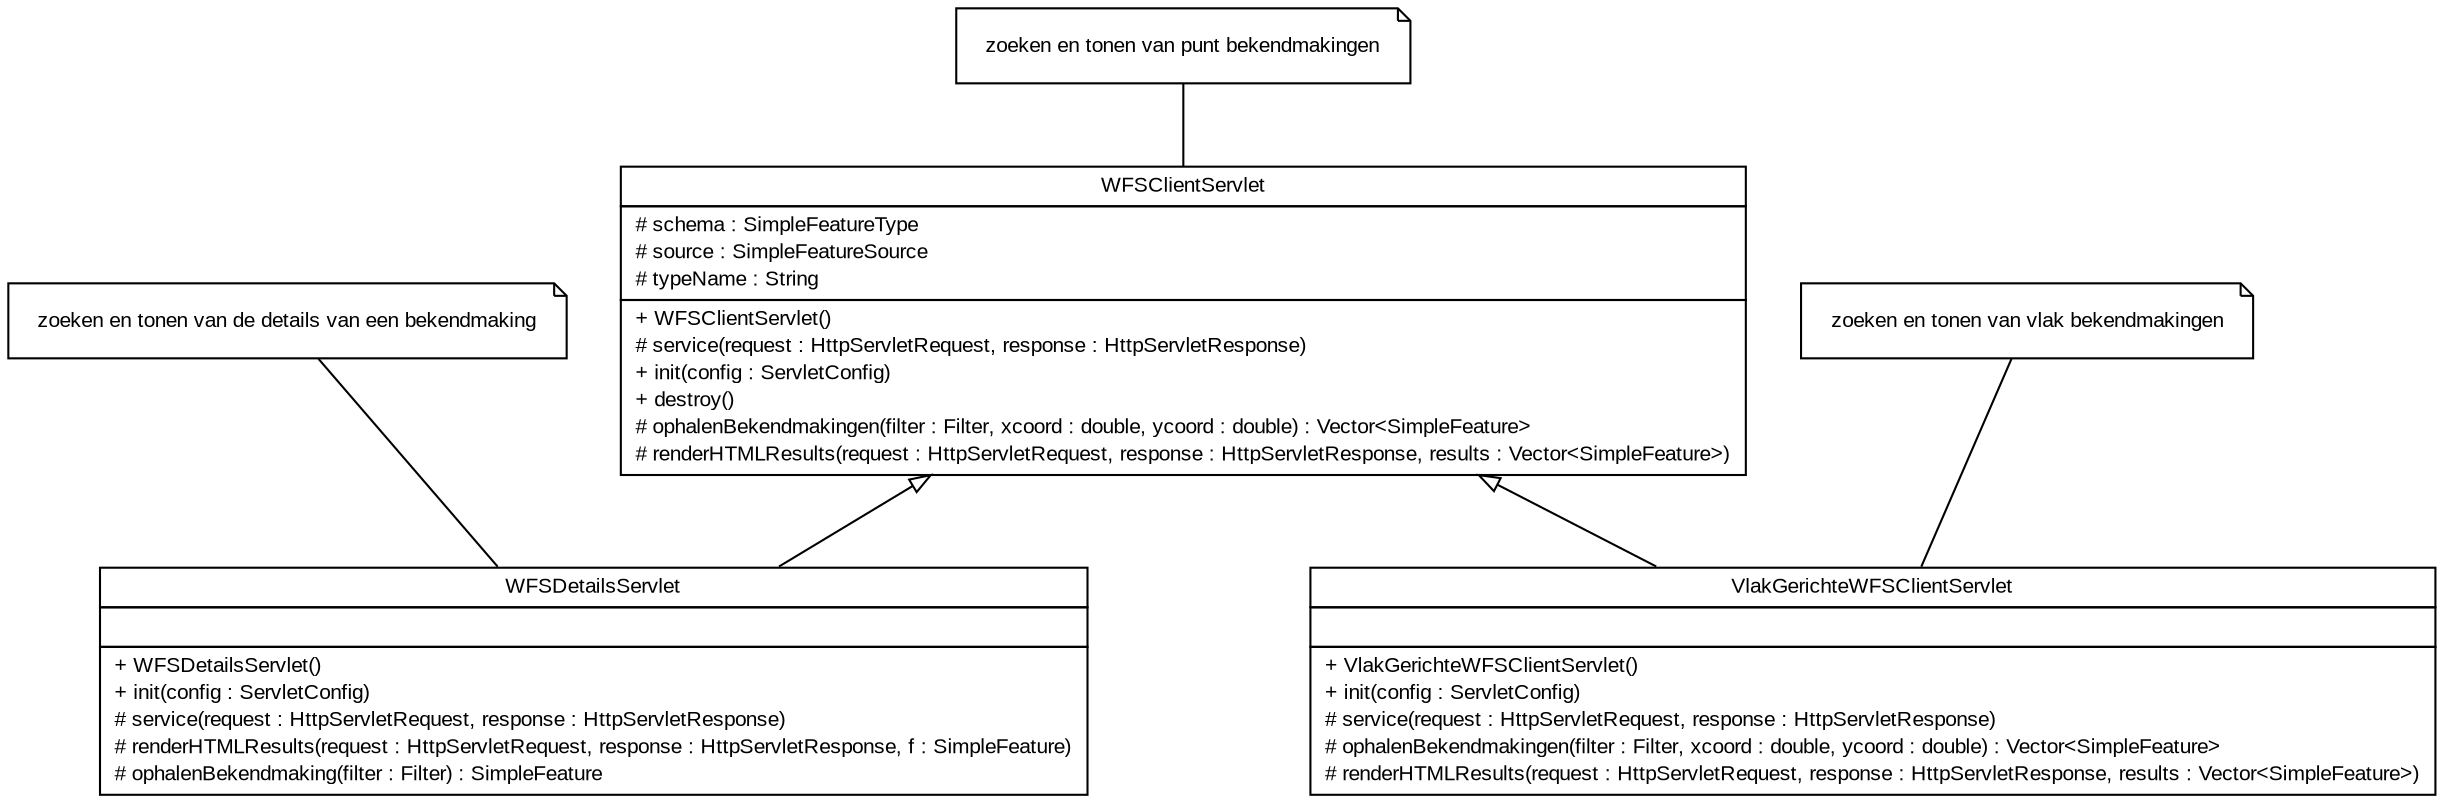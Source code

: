 #!/usr/local/bin/dot
#
# Class diagram 
# Generated by UMLGraph version 5.3 (http://www.umlgraph.org/)
#

digraph G {
	edge [fontname="arial",fontsize=10,labelfontname="arial",labelfontsize=10];
	node [fontname="arial",fontsize=10,shape=plaintext];
	nodesep=0.25;
	ranksep=0.5;
	// nl.geozet.wfs.WFSDetailsServlet
	c77 [label=<<table title="nl.geozet.wfs.WFSDetailsServlet" border="0" cellborder="1" cellspacing="0" cellpadding="2" port="p" href="./WFSDetailsServlet.html">
		<tr><td><table border="0" cellspacing="0" cellpadding="1">
<tr><td align="center" balign="center"> WFSDetailsServlet </td></tr>
		</table></td></tr>
		<tr><td><table border="0" cellspacing="0" cellpadding="1">
<tr><td align="left" balign="left">  </td></tr>
		</table></td></tr>
		<tr><td><table border="0" cellspacing="0" cellpadding="1">
<tr><td align="left" balign="left"> + WFSDetailsServlet() </td></tr>
<tr><td align="left" balign="left"> + init(config : ServletConfig) </td></tr>
<tr><td align="left" balign="left"> # service(request : HttpServletRequest, response : HttpServletResponse) </td></tr>
<tr><td align="left" balign="left"> # renderHTMLResults(request : HttpServletRequest, response : HttpServletResponse, f : SimpleFeature) </td></tr>
<tr><td align="left" balign="left"> # ophalenBekendmaking(filter : Filter) : SimpleFeature </td></tr>
		</table></td></tr>
		</table>>, fontname="arial", fontcolor="black", fontsize=10.0];
	// Note annotation
	n0cc77 [label=<<table title="nl.geozet.wfs.WFSDetailsServlet" border="0" cellborder="0" cellspacing="0" cellpadding="2" port="p" href="./WFSDetailsServlet.html">
		<tr><td><table border="0" cellspacing="0" cellpadding="1">
<tr><td align="left" balign="left"> zoeken en tonen van de details van een bekendmaking </td></tr>
		</table></td></tr>
		</table>>, fontname="arial", fontcolor="black", fontsize=10.0, shape=note];
	n0cc77 -> c77:p[arrowhead=none];
	// nl.geozet.wfs.WFSClientServlet
	c78 [label=<<table title="nl.geozet.wfs.WFSClientServlet" border="0" cellborder="1" cellspacing="0" cellpadding="2" port="p" href="./WFSClientServlet.html">
		<tr><td><table border="0" cellspacing="0" cellpadding="1">
<tr><td align="center" balign="center"> WFSClientServlet </td></tr>
		</table></td></tr>
		<tr><td><table border="0" cellspacing="0" cellpadding="1">
<tr><td align="left" balign="left"> # schema : SimpleFeatureType </td></tr>
<tr><td align="left" balign="left"> # source : SimpleFeatureSource </td></tr>
<tr><td align="left" balign="left"> # typeName : String </td></tr>
		</table></td></tr>
		<tr><td><table border="0" cellspacing="0" cellpadding="1">
<tr><td align="left" balign="left"> + WFSClientServlet() </td></tr>
<tr><td align="left" balign="left"> # service(request : HttpServletRequest, response : HttpServletResponse) </td></tr>
<tr><td align="left" balign="left"> + init(config : ServletConfig) </td></tr>
<tr><td align="left" balign="left"> + destroy() </td></tr>
<tr><td align="left" balign="left"> # ophalenBekendmakingen(filter : Filter, xcoord : double, ycoord : double) : Vector&lt;SimpleFeature&gt; </td></tr>
<tr><td align="left" balign="left"> # renderHTMLResults(request : HttpServletRequest, response : HttpServletResponse, results : Vector&lt;SimpleFeature&gt;) </td></tr>
		</table></td></tr>
		</table>>, fontname="arial", fontcolor="black", fontsize=10.0];
	// Note annotation
	n0cc78 [label=<<table title="nl.geozet.wfs.WFSClientServlet" border="0" cellborder="0" cellspacing="0" cellpadding="2" port="p" href="./WFSClientServlet.html">
		<tr><td><table border="0" cellspacing="0" cellpadding="1">
<tr><td align="left" balign="left"> zoeken en tonen van punt bekendmakingen </td></tr>
		</table></td></tr>
		</table>>, fontname="arial", fontcolor="black", fontsize=10.0, shape=note];
	n0cc78 -> c78:p[arrowhead=none];
	// nl.geozet.wfs.VlakGerichteWFSClientServlet
	c79 [label=<<table title="nl.geozet.wfs.VlakGerichteWFSClientServlet" border="0" cellborder="1" cellspacing="0" cellpadding="2" port="p" href="./VlakGerichteWFSClientServlet.html">
		<tr><td><table border="0" cellspacing="0" cellpadding="1">
<tr><td align="center" balign="center"> VlakGerichteWFSClientServlet </td></tr>
		</table></td></tr>
		<tr><td><table border="0" cellspacing="0" cellpadding="1">
<tr><td align="left" balign="left">  </td></tr>
		</table></td></tr>
		<tr><td><table border="0" cellspacing="0" cellpadding="1">
<tr><td align="left" balign="left"> + VlakGerichteWFSClientServlet() </td></tr>
<tr><td align="left" balign="left"> + init(config : ServletConfig) </td></tr>
<tr><td align="left" balign="left"> # service(request : HttpServletRequest, response : HttpServletResponse) </td></tr>
<tr><td align="left" balign="left"> # ophalenBekendmakingen(filter : Filter, xcoord : double, ycoord : double) : Vector&lt;SimpleFeature&gt; </td></tr>
<tr><td align="left" balign="left"> # renderHTMLResults(request : HttpServletRequest, response : HttpServletResponse, results : Vector&lt;SimpleFeature&gt;) </td></tr>
		</table></td></tr>
		</table>>, fontname="arial", fontcolor="black", fontsize=10.0];
	// Note annotation
	n0cc79 [label=<<table title="nl.geozet.wfs.VlakGerichteWFSClientServlet" border="0" cellborder="0" cellspacing="0" cellpadding="2" port="p" href="./VlakGerichteWFSClientServlet.html">
		<tr><td><table border="0" cellspacing="0" cellpadding="1">
<tr><td align="left" balign="left"> zoeken en tonen van vlak bekendmakingen </td></tr>
		</table></td></tr>
		</table>>, fontname="arial", fontcolor="black", fontsize=10.0, shape=note];
	n0cc79 -> c79:p[arrowhead=none];
	//nl.geozet.wfs.WFSDetailsServlet extends nl.geozet.wfs.WFSClientServlet
	c78:p -> c77:p [dir=back,arrowtail=empty];
	//nl.geozet.wfs.VlakGerichteWFSClientServlet extends nl.geozet.wfs.WFSClientServlet
	c78:p -> c79:p [dir=back,arrowtail=empty];
}

